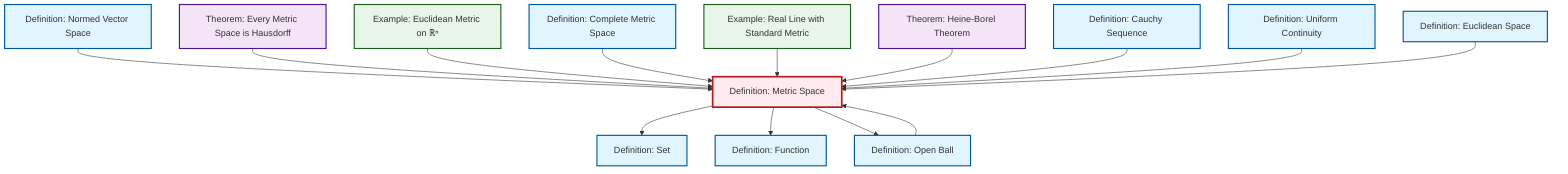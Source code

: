 graph TD
    classDef definition fill:#e1f5fe,stroke:#01579b,stroke-width:2px
    classDef theorem fill:#f3e5f5,stroke:#4a148c,stroke-width:2px
    classDef axiom fill:#fff3e0,stroke:#e65100,stroke-width:2px
    classDef example fill:#e8f5e9,stroke:#1b5e20,stroke-width:2px
    classDef current fill:#ffebee,stroke:#b71c1c,stroke-width:3px
    ex-euclidean-metric["Example: Euclidean Metric on ℝⁿ"]:::example
    def-euclidean-space["Definition: Euclidean Space"]:::definition
    def-set["Definition: Set"]:::definition
    def-open-ball["Definition: Open Ball"]:::definition
    def-metric-space["Definition: Metric Space"]:::definition
    ex-real-line-metric["Example: Real Line with Standard Metric"]:::example
    def-function["Definition: Function"]:::definition
    thm-metric-hausdorff["Theorem: Every Metric Space is Hausdorff"]:::theorem
    def-complete-metric-space["Definition: Complete Metric Space"]:::definition
    def-uniform-continuity["Definition: Uniform Continuity"]:::definition
    thm-heine-borel["Theorem: Heine-Borel Theorem"]:::theorem
    def-cauchy-sequence["Definition: Cauchy Sequence"]:::definition
    def-normed-vector-space["Definition: Normed Vector Space"]:::definition
    def-metric-space --> def-set
    def-normed-vector-space --> def-metric-space
    def-metric-space --> def-function
    thm-metric-hausdorff --> def-metric-space
    ex-euclidean-metric --> def-metric-space
    def-open-ball --> def-metric-space
    def-complete-metric-space --> def-metric-space
    ex-real-line-metric --> def-metric-space
    thm-heine-borel --> def-metric-space
    def-cauchy-sequence --> def-metric-space
    def-metric-space --> def-open-ball
    def-uniform-continuity --> def-metric-space
    def-euclidean-space --> def-metric-space
    class def-metric-space current